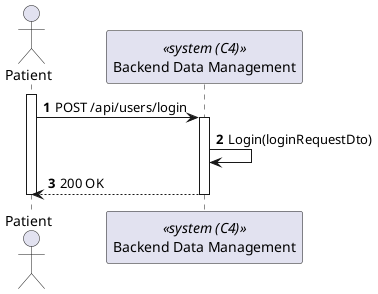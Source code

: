 @startuml process-view
autonumber

actor "Patient" as Patient
participant BackendDataManagement as "Backend Data Management" <<system (C4)>>

activate Patient
    Patient -> BackendDataManagement : POST /api/users/login
    activate BackendDataManagement

        BackendDataManagement -> BackendDataManagement : Login(loginRequestDto)

        Patient <-- BackendDataManagement : 200 OK
    deactivate BackendDataManagement

deactivate Patient

@enduml